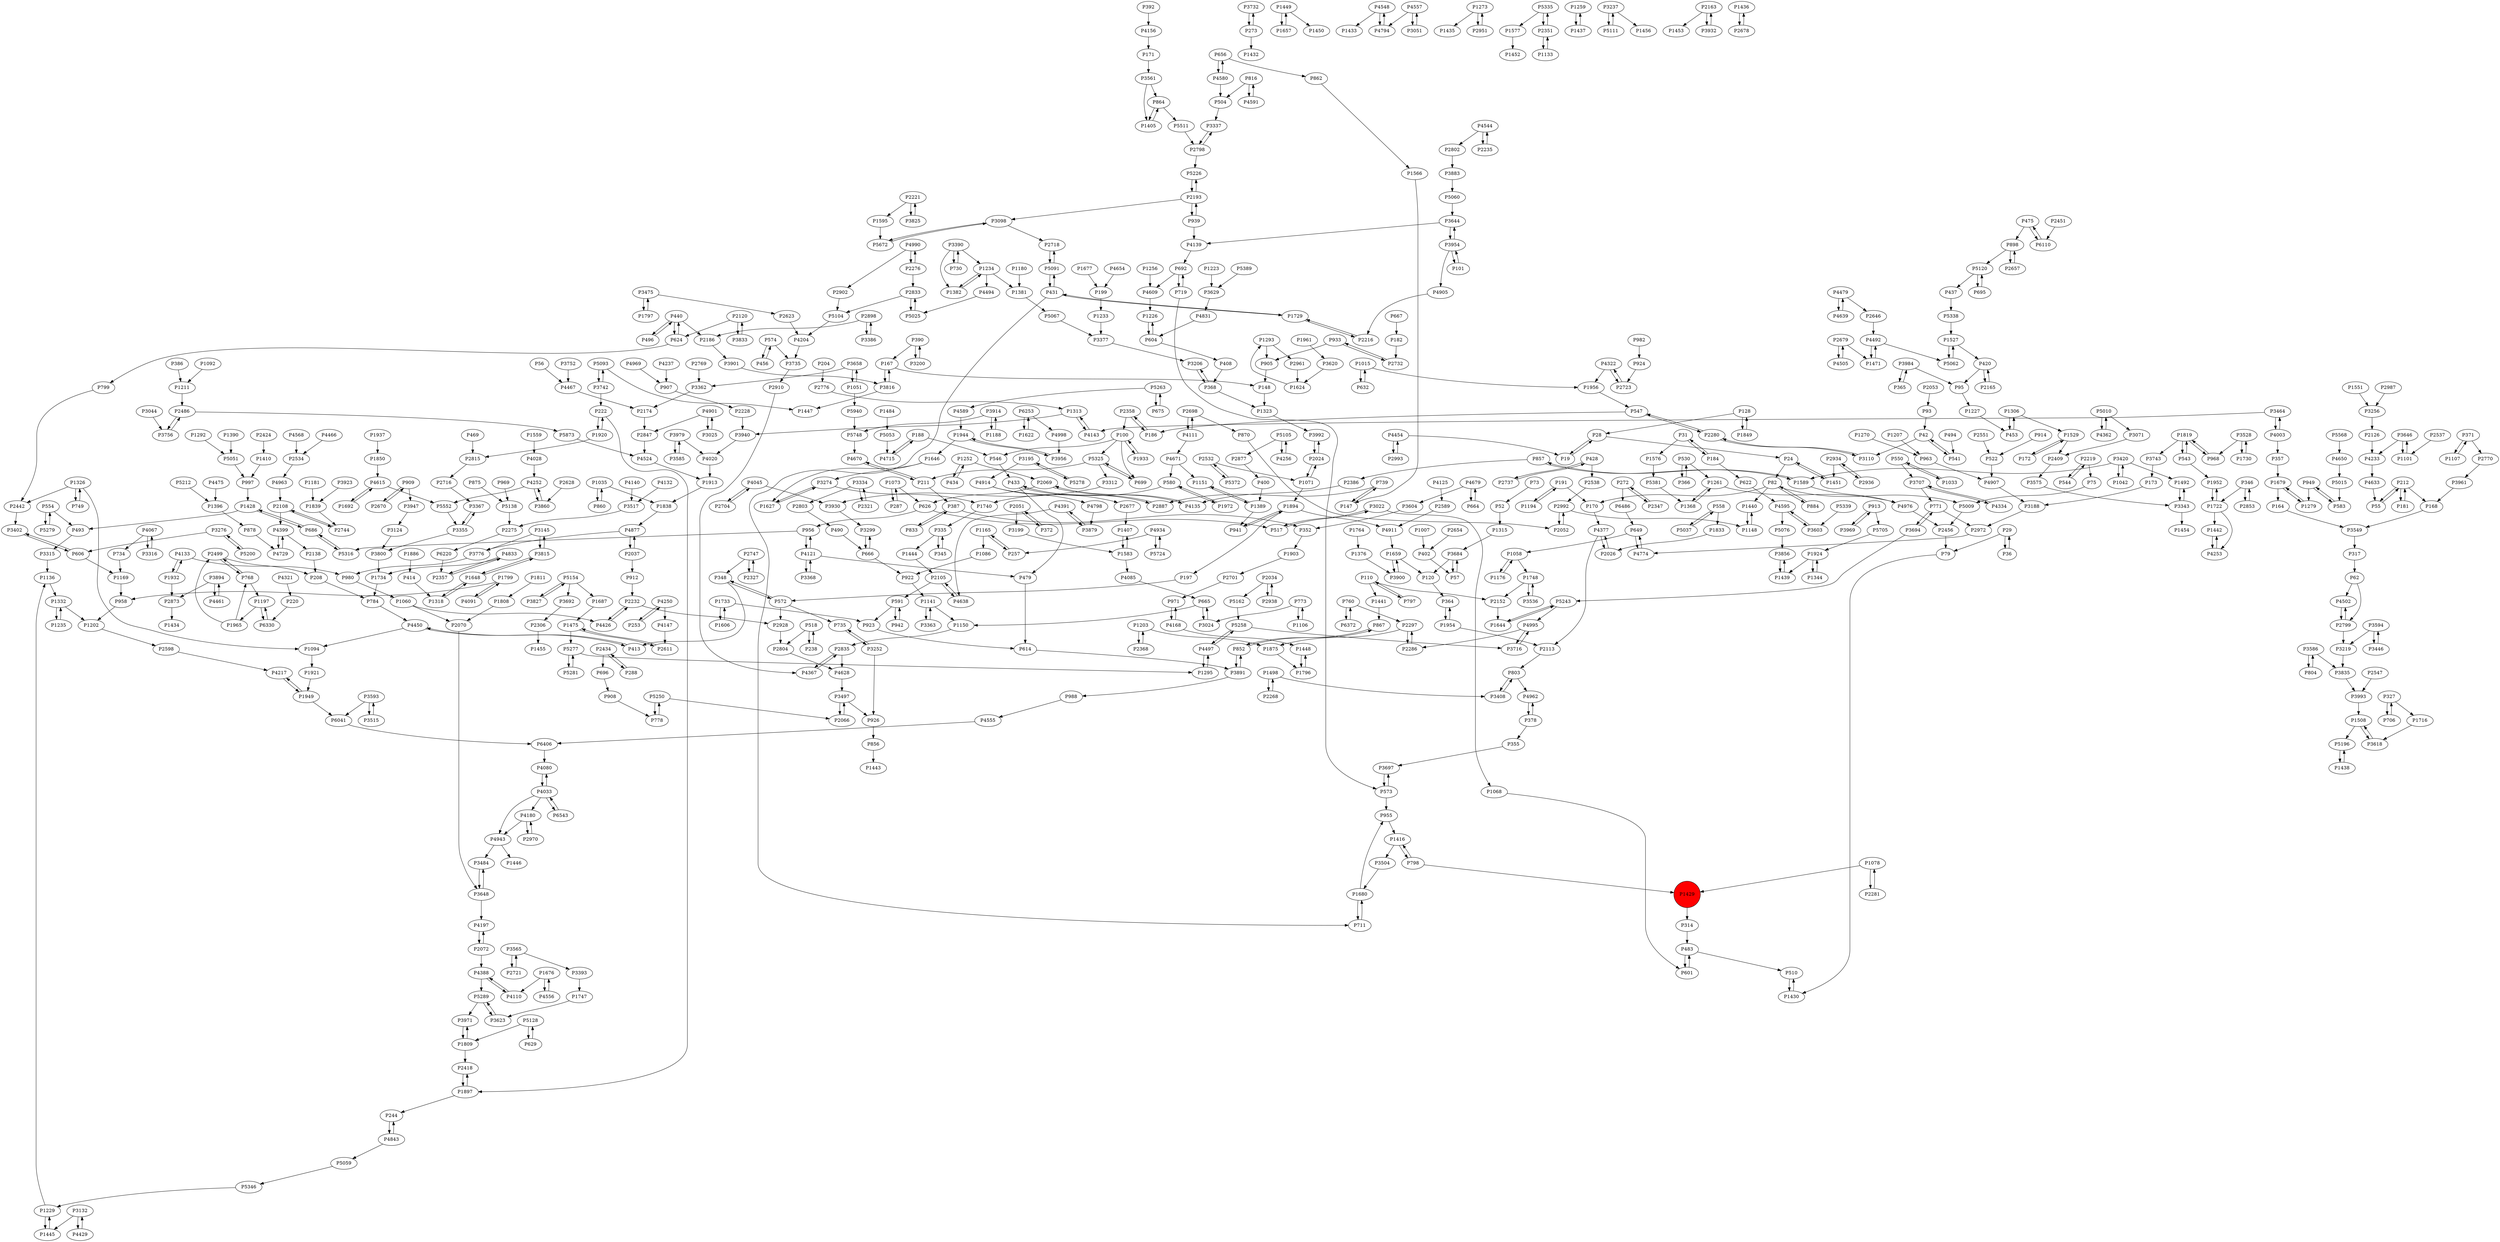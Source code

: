 digraph {
	P1428 -> P493
	P5873 -> P4524
	P1211 -> P2486
	P3860 -> P4252
	P4133 -> P1932
	P1498 -> P3408
	P1921 -> P1949
	P1648 -> P3815
	P2442 -> P3402
	P1176 -> P1058
	P168 -> P3549
	P3549 -> P317
	P28 -> P19
	P591 -> P923
	P3188 -> P2972
	P4877 -> P2037
	P5196 -> P1438
	P1315 -> P3684
	P2219 -> P544
	P5325 -> P699
	P2358 -> P100
	P816 -> P4591
	P4969 -> P907
	P368 -> P1323
	P4962 -> P378
	P6110 -> P475
	P2802 -> P3883
	P1234 -> P4494
	P1850 -> P4615
	P2037 -> P912
	P4067 -> P734
	P3833 -> P2120
	P666 -> P3299
	P1722 -> P1442
	P4143 -> P1313
	P2108 -> P2744
	P4505 -> P2679
	P355 -> P3697
	P3517 -> P2275
	P1203 -> P2368
	P3992 -> P2024
	P1165 -> P257
	P572 -> P735
	P4654 -> P199
	P1819 -> P3743
	P31 -> P1576
	P504 -> P3337
	P3707 -> P771
	P4033 -> P6543
	P1932 -> P2873
	P554 -> P5279
	P5568 -> P4650
	P3195 -> P5278
	P3594 -> P3219
	P2327 -> P2747
	P939 -> P2193
	P1344 -> P1924
	P907 -> P2228
	P816 -> P504
	P1646 -> P3274
	P181 -> P212
	P1007 -> P402
	P5705 -> P1924
	P604 -> P1226
	P574 -> P456
	P4168 -> P971
	P4502 -> P2799
	P1747 -> P3623
	P2804 -> P4628
	P3620 -> P1624
	P4426 -> P2232
	P4033 -> P4180
	P665 -> P1150
	P4197 -> P2072
	P2409 -> P3575
	P3475 -> P1797
	P1252 -> P434
	P768 -> P1197
	P4399 -> P4729
	P4020 -> P1913
	P3816 -> P167
	P2747 -> P2327
	P735 -> P3252
	P1676 -> P4556
	P3343 -> P1492
	P6372 -> P760
	P428 -> P2538
	P3732 -> P273
	P2297 -> P1875
	P3648 -> P4197
	P1234 -> P1381
	P4391 -> P4638
	P5128 -> P1809
	P3716 -> P4995
	P4140 -> P3517
	P3900 -> P1659
	P773 -> P1106
	P2276 -> P4990
	P5062 -> P1527
	P4729 -> P4399
	P905 -> P148
	P4377 -> P2113
	P5154 -> P1687
	P5289 -> P3623
	P4544 -> P2802
	P4321 -> P220
	P364 -> P1954
	P667 -> P182
	P2108 -> P4399
	P2799 -> P4502
	P2679 -> P4505
	P530 -> P366
	P696 -> P908
	P253 -> P4250
	P4367 -> P2835
	P3883 -> P5060
	P1894 -> P197
	P335 -> P1444
	P2232 -> P2928
	P1687 -> P1475
	P1092 -> P1211
	P493 -> P3315
	P799 -> P2442
	P1368 -> P1261
	P558 -> P5037
	P3024 -> P665
	P184 -> P31
	P5325 -> P3312
	P128 -> P28
	P4990 -> P2902
	P656 -> P862
	P1416 -> P798
	P420 -> P2165
	P2993 -> P4454
	P1151 -> P1389
	P1449 -> P1657
	P440 -> P2186
	P184 -> P622
	P2987 -> P3256
	P3891 -> P852
	P3815 -> P3145
	P408 -> P368
	P1410 -> P997
	P2934 -> P2936
	P5263 -> P4589
	P6253 -> P1622
	P2538 -> P2992
	P5250 -> P2066
	P626 -> P517
	P3894 -> P4461
	P4833 -> P1734
	P2219 -> P75
	P100 -> P546
	P1954 -> P2113
	P1897 -> P2418
	P2221 -> P1595
	P898 -> P2657
	P3199 -> P1583
	P42 -> P3110
	P1235 -> P1332
	P4121 -> P479
	P1551 -> P3256
	P3776 -> P980
	P238 -> P518
	P440 -> P496
	P3276 -> P5200
	P719 -> P573
	P1965 -> P768
	P4125 -> P2589
	P2193 -> P5226
	P3565 -> P3393
	P490 -> P666
	P695 -> P5120
	P971 -> P4168
	P554 -> P493
	P3504 -> P1680
	P5060 -> P3644
	P414 -> P1318
	P1416 -> P3504
	P5748 -> P4670
	P483 -> P601
	P3914 -> P1188
	P4217 -> P1949
	P1498 -> P2268
	P199 -> P1233
	P4995 -> P3716
	P5120 -> P437
	P431 -> P1729
	P5258 -> P3716
	P1897 -> P244
	P3274 -> P1627
	P2499 -> P768
	P4556 -> P1676
	P2532 -> P5372
	P2744 -> P2108
	P128 -> P1849
	P4843 -> P244
	P1188 -> P3914
	P5258 -> P4497
	P4133 -> P980
	P4256 -> P5105
	P3575 -> P3343
	P5243 -> P1644
	P327 -> P1716
	P2961 -> P1624
	P1295 -> P4497
	P666 -> P922
	P547 -> P2280
	P4548 -> P4794
	P803 -> P3408
	P912 -> P2232
	P1273 -> P1435
	P2456 -> P79
	P3644 -> P3954
	P2306 -> P1455
	P4033 -> P4943
	P172 -> P1529
	P862 -> P1566
	P2120 -> P624
	P856 -> P1443
	P2623 -> P4204
	P4237 -> P907
	P378 -> P4962
	P665 -> P3024
	P3497 -> P926
	P62 -> P2799
	P867 -> P852
	P1227 -> P453
	P1622 -> P6253
	P955 -> P1416
	P1734 -> P784
	P3420 -> P1492
	P798 -> P1429
	P1256 -> P4609
	P3071 -> P2409
	P4650 -> P5015
	P2835 -> P4367
	P110 -> P1441
	P2026 -> P4377
	P4798 -> P3879
	P204 -> P2776
	P923 -> P614
	P5335 -> P1577
	P390 -> P167
	P2934 -> P1451
	P1729 -> P431
	P1956 -> P547
	P437 -> P5338
	P547 -> P186
	P100 -> P1933
	P4633 -> P55
	P1644 -> P5243
	P860 -> P1035
	P1058 -> P1748
	P914 -> P522
	P784 -> P4450
	P387 -> P352
	P5226 -> P2193
	P496 -> P440
	P2268 -> P1498
	P352 -> P1903
	P2280 -> P547
	P2798 -> P5226
	P82 -> P1440
	P3337 -> P2798
	P2628 -> P3860
	P1259 -> P1437
	P1680 -> P711
	P257 -> P1165
	P4833 -> P2357
	P272 -> P6486
	P4524 -> P1913
	P101 -> P3954
	P5278 -> P3195
	P4544 -> P2235
	P1449 -> P1450
	P3742 -> P5093
	P75 -> P5009
	P453 -> P1306
	P79 -> P1430
	P5051 -> P997
	P4147 -> P2611
	P949 -> P1279
	P604 -> P408
	P1279 -> P1679
	P36 -> P29
	P4045 -> P3930
	P3593 -> P6041
	P4934 -> P257
	P5025 -> P2833
	P4774 -> P649
	P857 -> P1589
	P3110 -> P2280
	P3684 -> P120
	P3051 -> P4557
	P2798 -> P3337
	P3355 -> P3800
	P4995 -> P2286
	P167 -> P148
	P5010 -> P3071
	P1442 -> P4253
	P3961 -> P168
	P1527 -> P5062
	P1261 -> P4976
	P4492 -> P1471
	P413 -> P4450
	P357 -> P1679
	P2776 -> P1313
	P1051 -> P3658
	P3743 -> P173
	P1944 -> P1646
	P4168 -> P1448
	P884 -> P82
	P1659 -> P3900
	P5511 -> P2798
	P4497 -> P1295
	P1381 -> P5067
	P1273 -> P2951
	P4638 -> P2105
	P82 -> P884
	P1577 -> P1452
	P1733 -> P1606
	P3692 -> P2306
	P1559 -> P4028
	P3464 -> P4143
	P1223 -> P3629
	P573 -> P3697
	P1740 -> P335
	P4639 -> P4479
	P541 -> P42
	P387 -> P833
	P327 -> P706
	P2486 -> P3756
	P1875 -> P1796
	P3979 -> P3585
	P3022 -> P1068
	P1933 -> P100
	P5372 -> P2532
	P3800 -> P1734
	P1733 -> P923
	P2551 -> P522
	P1849 -> P128
	P2486 -> P5873
	P5067 -> P3377
	P980 -> P1060
	P1606 -> P1733
	P3420 -> P1042
	P4454 -> P2993
	P4715 -> P188
	P1234 -> P1382
	P3475 -> P2623
	P3528 -> P1730
	P734 -> P1169
	P649 -> P1058
	P3594 -> P3446
	P3515 -> P3593
	P4568 -> P2534
	P3697 -> P573
	P5316 -> P686
	P3984 -> P365
	P244 -> P4843
	P3124 -> P3800
	P1676 -> P4110
	P4963 -> P2108
	P371 -> P2770
	P3355 -> P3367
	P469 -> P2815
	P2069 -> P626
	P583 -> P949
	P3891 -> P988
	P3312 -> P3930
	P1141 -> P1150
	P4595 -> P5076
	P167 -> P3816
	P3393 -> P1747
	P1527 -> P420
	P4377 -> P2026
	P1382 -> P1234
	P949 -> P583
	P1680 -> P955
	P2873 -> P1434
	P6220 -> P2357
	P760 -> P2297
	P5059 -> P5346
	P3219 -> P3835
	P649 -> P4774
	P5552 -> P3355
	P4388 -> P5289
	P1627 -> P3274
	P3256 -> P2126
	P4080 -> P4033
	P3585 -> P3979
	P580 -> P1740
	P1332 -> P1202
	P1903 -> P2701
	P1326 -> P2442
	P2898 -> P2186
	P1405 -> P864
	P522 -> P4907
	P771 -> P2972
	P5093 -> P1447
	P926 -> P856
	P5091 -> P2718
	P3956 -> P1944
	P4110 -> P4388
	P288 -> P2434
	P3200 -> P390
	P2698 -> P870
	P390 -> P3200
	P5243 -> P4995
	P1576 -> P5381
	P2898 -> P3386
	P5037 -> P558
	P4557 -> P3051
	P4399 -> P2138
	P3274 -> P1740
	P5281 -> P5277
	P182 -> P2732
	P4388 -> P4110
	P1430 -> P510
	P4429 -> P3132
	P1886 -> P414
	P2853 -> P346
	P1722 -> P4253
	P1071 -> P1894
	P1797 -> P3475
	P1659 -> P120
	P3390 -> P1234
	P1566 -> P147
	P1165 -> P1086
	P2165 -> P420
	P440 -> P624
	P1965 -> P2499
	P2174 -> P2847
	P1094 -> P1921
	P2193 -> P3098
	P1106 -> P773
	P2113 -> P803
	P1390 -> P5051
	P2936 -> P2934
	P3044 -> P3756
	P5105 -> P2877
	P1060 -> P4426
	P171 -> P3561
	P730 -> P3390
	P1722 -> P1952
	P2701 -> P971
	P2358 -> P186
	P3707 -> P4334
	P5105 -> P4256
	P797 -> P110
	P2024 -> P1071
	P62 -> P4502
	P2424 -> P1410
	P3947 -> P3124
	P2611 -> P1475
	P1589 -> P857
	P1078 -> P1429
	P5076 -> P3856
	P3586 -> P3835
	P5277 -> P5281
	P956 -> P5316
	P4679 -> P664
	P1833 -> P2026
	P2835 -> P4628
	P366 -> P530
	P392 -> P4156
	P624 -> P440
	P2072 -> P4388
	P3894 -> P2873
	P4135 -> P2069
	P1529 -> P172
	P2228 -> P3940
	P5724 -> P4934
	P4609 -> P1226
	P958 -> P1202
	P3334 -> P2321
	P5325 -> P211
	P5154 -> P3827
	P2105 -> P591
	P1952 -> P1722
	P2120 -> P3833
	P2992 -> P2052
	P6486 -> P649
	P371 -> P1107
	P4990 -> P2276
	P1445 -> P1229
	P4901 -> P3025
	P1819 -> P968
	P1920 -> P222
	P4905 -> P2216
	P2589 -> P4911
	P4252 -> P5552
	P3132 -> P4429
	P2451 -> P6110
	P348 -> P572
	P1261 -> P1368
	P1428 -> P686
	P4322 -> P2723
	P3386 -> P2898
	P1207 -> P963
	P100 -> P699
	P1197 -> P1965
	P909 -> P2670
	P4595 -> P3603
	P93 -> P42
	P475 -> P6110
	P4067 -> P3316
	P997 -> P1428
	P3979 -> P4020
	P1924 -> P1439
	P942 -> P591
	P3604 -> P352
	P2877 -> P400
	P2280 -> P3110
	P4454 -> P19
	P420 -> P95
	P5128 -> P629
	P572 -> P348
	P550 -> P1033
	P3954 -> P3644
	P3098 -> P2718
	P922 -> P1141
	P4003 -> P3464
	P1086 -> P922
	P2532 -> P1071
	P2051 -> P3199
	P335 -> P345
	P82 -> P5009
	P2646 -> P4492
	P208 -> P784
	P1015 -> P1956
	P5277 -> P1295
	P147 -> P739
	P5162 -> P5258
	P1202 -> P2598
	P1679 -> P1279
	P4557 -> P4794
	P924 -> P2723
	P773 -> P3024
	P686 -> P1428
	P1060 -> P2070
	P3408 -> P803
	P3390 -> P730
	P1058 -> P1176
	P1107 -> P371
	P3367 -> P3355
	P543 -> P1819
	P1920 -> P2815
	P164 -> P3549
	P4934 -> P5724
	P1583 -> P1407
	P1809 -> P3971
	P3879 -> P4391
	P3561 -> P864
	P857 -> P2386
	P2351 -> P5335
	P3618 -> P1508
	P5335 -> P2351
	P3984 -> P95
	P2704 -> P4045
	P1051 -> P5940
	P348 -> P413
	P1318 -> P1648
	P273 -> P3732
	P1692 -> P4615
	P4180 -> P4943
	P622 -> P4595
	P1229 -> P1445
	P3969 -> P913
	P4132 -> P3517
	P1133 -> P2351
	P1729 -> P2216
	P188 -> P546
	P1589 -> P4976
	P3694 -> P5243
	P2235 -> P4544
	P3940 -> P4020
	P2034 -> P2938
	P870 -> P2052
	P1508 -> P5196
	P1894 -> P4911
	P1799 -> P958
	P346 -> P2853
	P1437 -> P1259
	P3971 -> P1809
	P3362 -> P2174
	P5346 -> P1229
	P1949 -> P6041
	P2216 -> P1729
	P2598 -> P4217
	P197 -> P572
	P4334 -> P3707
	P1838 -> P4877
	P386 -> P1211
	P573 -> P955
	P4976 -> P2456
	P4253 -> P1442
	P2833 -> P5025
	P2281 -> P1078
	P2434 -> P696
	P3815 -> P1648
	P518 -> P2804
	P400 -> P1389
	P1292 -> P5051
	P1141 -> P3363
	P3334 -> P2803
	P1748 -> P3536
	P2386 -> P4135
	P3694 -> P771
	P434 -> P1252
	P6543 -> P4033
	P95 -> P1227
	P29 -> P79
	P1252 -> P2069
	P626 -> P956
	P3237 -> P5111
	P1136 -> P1332
	P1068 -> P601
	P5212 -> P1396
	P110 -> P2152
	P28 -> P24
	P148 -> P1323
	P100 -> P5325
	P1101 -> P3646
	P804 -> P3586
	P4252 -> P3860
	P4911 -> P1659
	P3022 -> P517
	P188 -> P4715
	P2847 -> P4524
	P1326 -> P749
	P191 -> P170
	P431 -> P5091
	P706 -> P327
	P2105 -> P4638
	P963 -> P4907
	P5138 -> P2275
	P4322 -> P1956
	P798 -> P1416
	P3565 -> P2721
	P933 -> P2732
	P1407 -> P1583
	P6253 -> P4998
	P2718 -> P5091
	P3954 -> P101
	P2368 -> P1203
	P1764 -> P1376
	P3195 -> P4914
	P2053 -> P93
	P4998 -> P3956
	P2887 -> P433
	P273 -> P1432
	P1326 -> P1094
	P2193 -> P939
	P3252 -> P926
	P4877 -> P3776
	P530 -> P1261
	P2275 -> P6220
	P1648 -> P1318
	P494 -> P541
	P1293 -> P2961
	P368 -> P3206
	P1451 -> P24
	P1677 -> P199
	P3752 -> P4467
	P2737 -> P428
	P4943 -> P1446
	P3343 -> P1454
	P6406 -> P4080
	P402 -> P57
	P629 -> P5128
	P3420 -> P1589
	P3593 -> P3515
	P4589 -> P1944
	P778 -> P5250
	P5053 -> P4715
	P4111 -> P2698
	P3954 -> P4905
	P1226 -> P604
	P2163 -> P1453
	P1949 -> P4217
	P5381 -> P1368
	P2938 -> P2034
	P314 -> P483
	P4045 -> P2704
	P212 -> P168
	P3914 -> P5748
	P3528 -> P968
	P1809 -> P2418
	P4091 -> P1799
	P2951 -> P1273
	P3586 -> P804
	P1313 -> P4143
	P5154 -> P3692
	P52 -> P1315
	P768 -> P2499
	P1293 -> P905
	P2799 -> P3219
	P1492 -> P3343
	P2034 -> P5162
	P5338 -> P1527
	P4492 -> P5062
	P2698 -> P4111
	P4580 -> P504
	P3816 -> P1447
	P2537 -> P1101
	P2351 -> P1133
	P1441 -> P867
	P4943 -> P3484
	P1306 -> P1529
	P3923 -> P1839
	P3363 -> P1141
	P3145 -> P3815
	P2769 -> P3362
	P3377 -> P3206
	P3735 -> P2910
	P1150 -> P2835
	P4233 -> P4633
	P212 -> P181
	P4250 -> P4147
	P1197 -> P6330
	P5289 -> P3971
	P3098 -> P5672
	P4450 -> P413
	P1475 -> P2611
	P287 -> P1073
	P2902 -> P5104
	P2221 -> P3825
	P1716 -> P3618
	P908 -> P778
	P1033 -> P550
	P186 -> P2358
	P5200 -> P3276
	P2163 -> P3932
	P1439 -> P3856
	P3658 -> P1051
	P456 -> P574
	P2297 -> P2286
	P864 -> P5511
	P601 -> P483
	P878 -> P4729
	P211 -> P387
	P1932 -> P4133
	P475 -> P898
	P2970 -> P4180
	P3648 -> P3484
	P3835 -> P3993
	P2547 -> P3993
	P4028 -> P4252
	P1332 -> P1235
	P864 -> P1405
	P4494 -> P5025
	P2286 -> P2297
	P939 -> P4139
	P692 -> P719
	P656 -> P4580
	P2803 -> P490
	P544 -> P2219
	P3742 -> P222
	P760 -> P6372
	P1073 -> P287
	P372 -> P2051
	P1624 -> P1293
	P1194 -> P191
	P4003 -> P357
	P3646 -> P4233
	P1646 -> P1627
	P510 -> P1430
	P3825 -> P2221
	P5279 -> P554
	P1229 -> P1136
	P1313 -> P3940
	P4794 -> P4548
	P1748 -> P2152
	P3827 -> P5154
	P543 -> P1952
	P3561 -> P1405
	P191 -> P1194
	P5250 -> P778
	P2677 -> P1407
	P2052 -> P2992
	P1169 -> P958
	P5120 -> P695
	P346 -> P1722
	P898 -> P5120
	P1440 -> P1148
	P2138 -> P208
	P220 -> P6330
	P3756 -> P2486
	P19 -> P28
	P428 -> P2737
	P2992 -> P1148
	P4548 -> P1433
	P1015 -> P632
	P2972 -> P4774
	P2499 -> P208
	P4479 -> P2646
	P1148 -> P1440
	P1436 -> P2678
	P580 -> P1972
	P4591 -> P816
	P5015 -> P583
	P591 -> P942
	P3464 -> P4003
	P3299 -> P666
	P1583 -> P4085
	P1508 -> P3618
	P2716 -> P3367
	P3536 -> P1748
	P222 -> P1897
	P3901 -> P3816
	P3644 -> P4139
	P4679 -> P3604
	P170 -> P4377
	P1811 -> P1808
	P875 -> P5138
	P110 -> P797
	P2679 -> P1471
	P4907 -> P3188
	P6330 -> P1197
	P2069 -> P4135
	P2232 -> P4426
	P24 -> P1451
	P2670 -> P909
	P431 -> P711
	P1233 -> P3377
	P2723 -> P4322
	P982 -> P924
	P675 -> P5263
	P1448 -> P1796
	P5389 -> P3629
	P1679 -> P164
	P1438 -> P5196
	P3402 -> P606
	P5339 -> P3603
	P4628 -> P3497
	P4580 -> P656
	P833 -> P387
	P1323 -> P3992
	P614 -> P3891
	P1270 -> P963
	P4671 -> P1151
	P3932 -> P2163
	P3145 -> P3776
	P4615 -> P5552
	P3368 -> P4121
	P2721 -> P3565
	P2657 -> P898
	P433 -> P479
	P909 -> P3947
	P5263 -> P675
	P1429 -> P314
	P1808 -> P2070
	P2732 -> P933
	P2678 -> P1436
	P82 -> P170
	P1389 -> P1151
	P5111 -> P3237
	P55 -> P212
	P1924 -> P1344
	P1180 -> P1381
	P4121 -> P3368
	P4121 -> P956
	P1954 -> P364
	P2418 -> P1897
	P3497 -> P2066
	P3132 -> P1445
	P4555 -> P6406
	P1475 -> P5277
	P5010 -> P4362
	P1376 -> P3900
	P2051 -> P372
	P3930 -> P3299
	P913 -> P5705
	P3206 -> P368
	P1819 -> P543
	P173 -> P3188
	P73 -> P52
	P1071 -> P2024
	P5091 -> P431
	P433 -> P2887
	P3237 -> P1456
	P739 -> P2887
	P1035 -> P860
	P4111 -> P4671
	P4671 -> P580
	P699 -> P5325
	P606 -> P1169
	P4461 -> P3894
	P3276 -> P606
	P483 -> P510
	P4843 -> P5059
	P4180 -> P2970
	P968 -> P1819
	P1796 -> P1448
	P550 -> P3707
	P4831 -> P604
	P2276 -> P2833
	P2070 -> P3648
	P222 -> P1920
	P2321 -> P3334
	P4901 -> P2847
	P120 -> P364
	P479 -> P614
	P272 -> P2347
	P4250 -> P253
	P3623 -> P5289
	P852 -> P867
	P2928 -> P2804
	P2747 -> P348
	P4033 -> P4080
	P365 -> P3984
	P3484 -> P3648
	P1799 -> P4091
	P803 -> P4962
	P2072 -> P4197
	P42 -> P541
	P31 -> P184
	P24 -> P82
	P3658 -> P3362
	P1937 -> P1850
	P5093 -> P3742
	P4466 -> P2534
	P345 -> P335
	P2347 -> P272
	P2815 -> P2716
	P2037 -> P4877
	P1839 -> P2744
	P771 -> P3694
	P57 -> P3684
	P1484 -> P5053
	P686 -> P5316
	P1471 -> P4492
	P4450 -> P1094
	P1944 -> P3956
	P3684 -> P57
	P913 -> P3969
	P6041 -> P6406
	P3446 -> P3594
	P4362 -> P5010
	P5009 -> P2456
	P558 -> P1833
	P212 -> P55
	P4139 -> P692
	P1203 -> P1875
	P719 -> P692
	P4479 -> P4639
	P3856 -> P1439
	P1894 -> P941
	P2434 -> P288
	P2066 -> P3497
	P2534 -> P4963
	P2654 -> P402
	P2770 -> P3961
	P692 -> P4609
	P56 -> P4467
	P3315 -> P1136
	P2152 -> P1644
	P4391 -> P3879
	P1961 -> P3620
	P2910 -> P4367
	P1306 -> P453
	P2126 -> P4233
	P606 -> P3402
	P4497 -> P5258
	P739 -> P147
	P517 -> P3022
	P518 -> P238
	P4156 -> P171
	P1595 -> P5672
	P572 -> P2928
	P3390 -> P1382
	P1389 -> P941
	P624 -> P799
	P3646 -> P1101
	P3252 -> P735
	P1529 -> P2409
	P546 -> P433
	P3603 -> P4595
	P4204 -> P3735
	P956 -> P4121
	P1042 -> P3420
	P3629 -> P4831
	P317 -> P62
	P711 -> P1680
	P4670 -> P211
	P1444 -> P2105
	P2186 -> P3901
	P1078 -> P2281
	P5104 -> P4204
	P3993 -> P1508
	P4914 -> P2677
	P1972 -> P580
	P4475 -> P1396
	P664 -> P4679
	P2833 -> P5104
	P988 -> P4555
	P1730 -> P3528
	P4085 -> P665
	P1396 -> P878
	P4615 -> P1692
	P1181 -> P1839
	P3316 -> P4067
	P969 -> P5138
	P933 -> P905
	P378 -> P355
	P941 -> P1894
	P1073 -> P626
	P1657 -> P1449
	P2024 -> P3992
	P749 -> P1326
	P2357 -> P4833
	P852 -> P3891
	P211 -> P4670
	P1035 -> P1838
	P29 -> P36
	P5672 -> P3098
	P632 -> P1015
	P5940 -> P5748
	P1913 -> P1838
	P4467 -> P2174
	P4914 -> P4798
	P574 -> P3735
	P3025 -> P4901
	P1429 [shape=circle]
	P1429 [style=filled]
	P1429 [fillcolor=red]
}